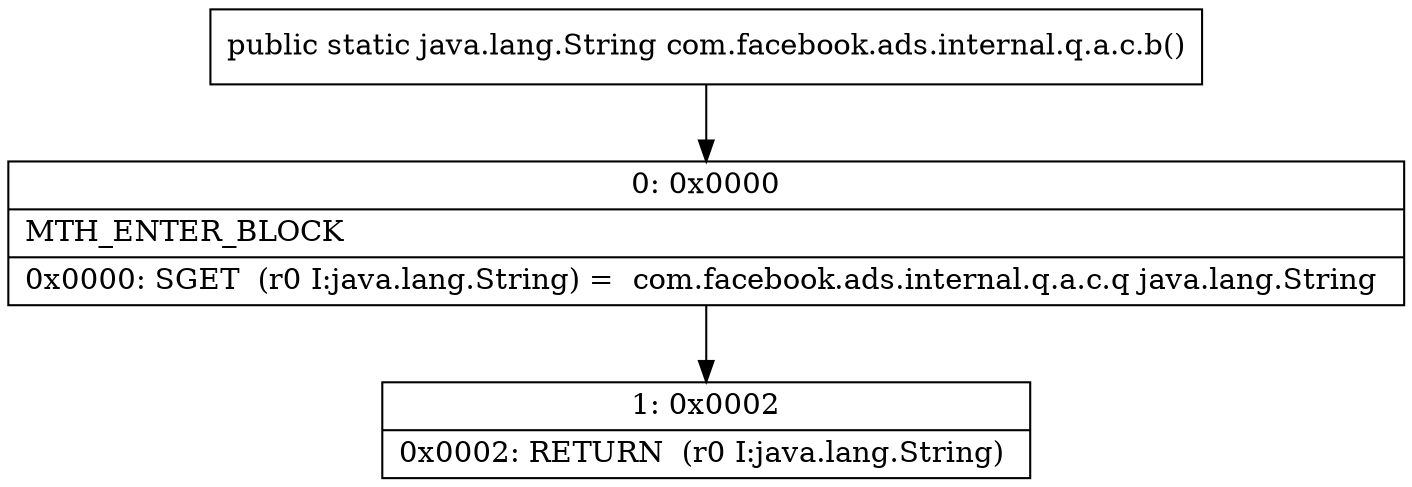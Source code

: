 digraph "CFG forcom.facebook.ads.internal.q.a.c.b()Ljava\/lang\/String;" {
Node_0 [shape=record,label="{0\:\ 0x0000|MTH_ENTER_BLOCK\l|0x0000: SGET  (r0 I:java.lang.String) =  com.facebook.ads.internal.q.a.c.q java.lang.String \l}"];
Node_1 [shape=record,label="{1\:\ 0x0002|0x0002: RETURN  (r0 I:java.lang.String) \l}"];
MethodNode[shape=record,label="{public static java.lang.String com.facebook.ads.internal.q.a.c.b() }"];
MethodNode -> Node_0;
Node_0 -> Node_1;
}

